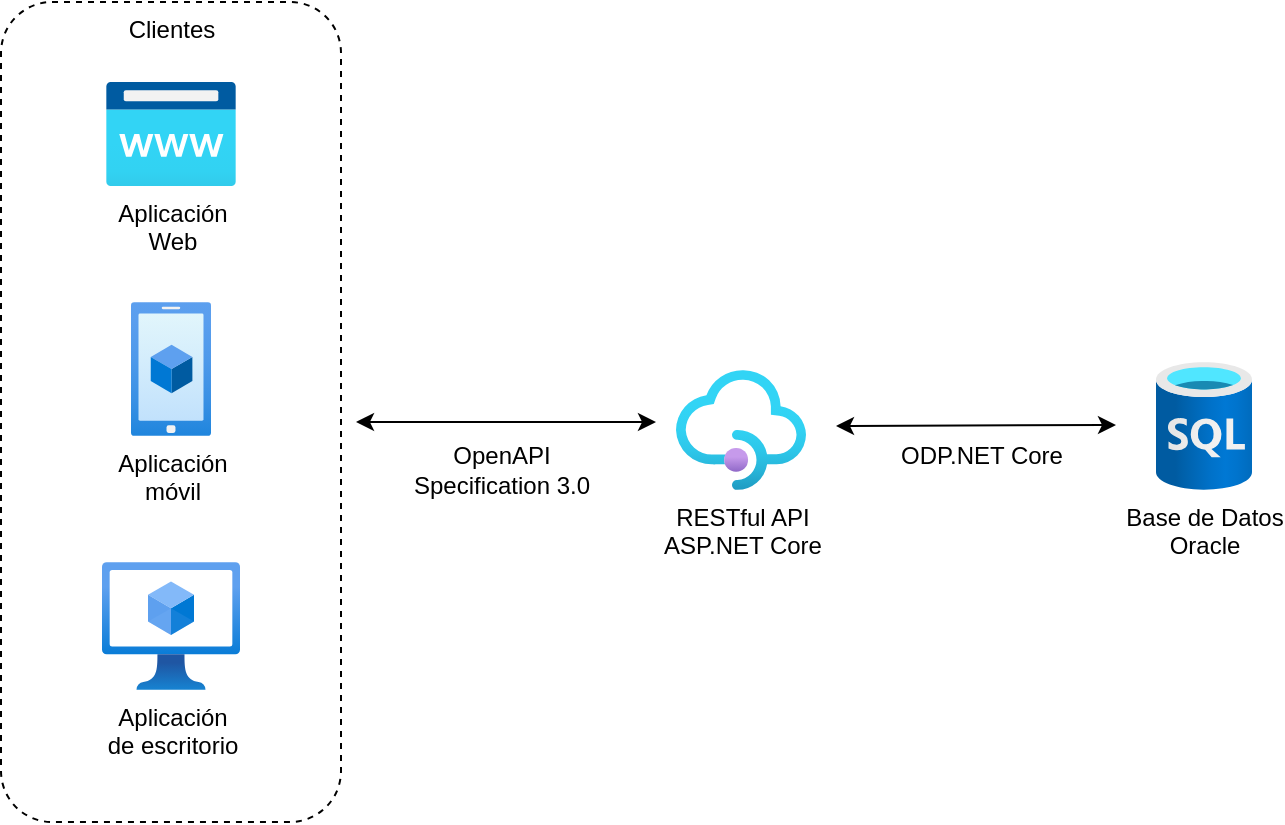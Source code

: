 <mxfile version="13.8.1" type="device"><diagram id="r_0VaKYJgWzwAe5ZLco6" name="Page-1"><mxGraphModel dx="1019" dy="555" grid="1" gridSize="10" guides="1" tooltips="1" connect="1" arrows="1" fold="1" page="1" pageScale="1" pageWidth="827" pageHeight="1169" math="0" shadow="0"><root><mxCell id="0"/><mxCell id="1" parent="0"/><mxCell id="Cxc2zYXLxfgN1dg-N2mS-1" value="Base de Datos&lt;br&gt;Oracle" style="aspect=fixed;html=1;points=[];align=center;image;fontSize=12;image=img/lib/azure2/databases/SQL_Database.svg;" vertex="1" parent="1"><mxGeometry x="720" y="480" width="48" height="64" as="geometry"/></mxCell><mxCell id="Cxc2zYXLxfgN1dg-N2mS-3" value="RESTful API&lt;br&gt;ASP.NET Core" style="aspect=fixed;html=1;points=[];align=center;image;fontSize=12;image=img/lib/azure2/app_services/API_Management_Services.svg;" vertex="1" parent="1"><mxGeometry x="480" y="484" width="65" height="60" as="geometry"/></mxCell><mxCell id="Cxc2zYXLxfgN1dg-N2mS-9" value="Aplicación&lt;br&gt;móvil" style="aspect=fixed;html=1;points=[];align=center;image;fontSize=12;image=img/lib/azure2/general/Mobile.svg;" vertex="1" parent="1"><mxGeometry x="207.5" y="450" width="40" height="67" as="geometry"/></mxCell><mxCell id="Cxc2zYXLxfgN1dg-N2mS-10" value="Aplicación&lt;br&gt;Web" style="aspect=fixed;html=1;points=[];align=center;image;fontSize=12;image=img/lib/azure2/app_services/App_Service_Domains.svg;" vertex="1" parent="1"><mxGeometry x="195" y="340" width="65" height="52" as="geometry"/></mxCell><mxCell id="Cxc2zYXLxfgN1dg-N2mS-11" value="Aplicación&lt;br&gt;de escritorio" style="aspect=fixed;html=1;points=[];align=center;image;fontSize=12;image=img/lib/azure2/compute/Virtual_Machines_Classic.svg;" vertex="1" parent="1"><mxGeometry x="193" y="580" width="69" height="64" as="geometry"/></mxCell><mxCell id="Cxc2zYXLxfgN1dg-N2mS-13" value="Clientes" style="rounded=1;whiteSpace=wrap;html=1;dashed=1;fillColor=none;verticalAlign=top;" vertex="1" parent="1"><mxGeometry x="142.5" y="300" width="170" height="410" as="geometry"/></mxCell><mxCell id="Cxc2zYXLxfgN1dg-N2mS-14" value="" style="endArrow=classic;startArrow=classic;html=1;" edge="1" parent="1"><mxGeometry width="50" height="50" relative="1" as="geometry"><mxPoint x="320" y="510" as="sourcePoint"/><mxPoint x="470" y="510" as="targetPoint"/></mxGeometry></mxCell><mxCell id="Cxc2zYXLxfgN1dg-N2mS-15" value="" style="endArrow=classic;startArrow=classic;html=1;" edge="1" parent="1"><mxGeometry width="50" height="50" relative="1" as="geometry"><mxPoint x="560" y="512" as="sourcePoint"/><mxPoint x="700" y="511.5" as="targetPoint"/></mxGeometry></mxCell><mxCell id="Cxc2zYXLxfgN1dg-N2mS-16" value="" style="shape=image;verticalLabelPosition=bottom;labelBackgroundColor=#ffffff;verticalAlign=top;aspect=fixed;imageAspect=0;image=https://miro.medium.com/max/461/0*aosULHtT5oFv3EJH.png;" vertex="1" parent="1"><mxGeometry x="610" y="460.25" width="46.5" height="46.5" as="geometry"/></mxCell><mxCell id="Cxc2zYXLxfgN1dg-N2mS-17" value="ODP.NET Core" style="text;html=1;strokeColor=none;fillColor=none;align=center;verticalAlign=middle;whiteSpace=wrap;rounded=0;dashed=1;" vertex="1" parent="1"><mxGeometry x="583.25" y="517" width="100" height="20" as="geometry"/></mxCell><mxCell id="Cxc2zYXLxfgN1dg-N2mS-18" value="" style="shape=image;verticalLabelPosition=bottom;labelBackgroundColor=#ffffff;verticalAlign=top;aspect=fixed;imageAspect=0;image=https://www.openapis.org/wp-content/uploads/sites/3/2018/02/OpenAPI_Logo_Pantone-1.png;" vertex="1" parent="1"><mxGeometry x="320" y="460.25" width="145.6" height="43.96" as="geometry"/></mxCell><mxCell id="Cxc2zYXLxfgN1dg-N2mS-19" value="OpenAPI Specification 3.0" style="text;html=1;strokeColor=none;fillColor=none;align=center;verticalAlign=middle;whiteSpace=wrap;rounded=0;dashed=1;" vertex="1" parent="1"><mxGeometry x="332.8" y="524" width="120" height="20" as="geometry"/></mxCell></root></mxGraphModel></diagram></mxfile>